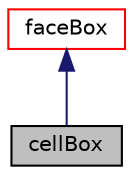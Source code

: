 digraph "cellBox"
{
  bgcolor="transparent";
  edge [fontname="Helvetica",fontsize="10",labelfontname="Helvetica",labelfontsize="10"];
  node [fontname="Helvetica",fontsize="10",shape=record];
  Node1 [label="cellBox",height=0.2,width=0.4,color="black", fillcolor="grey75", style="filled" fontcolor="black"];
  Node2 -> Node1 [dir="back",color="midnightblue",fontsize="10",style="solid",fontname="Helvetica"];
  Node2 [label="faceBox",height=0.2,width=0.4,color="red",URL="$classFoam_1_1processorLODs_1_1faceBox.html",tooltip="Creates the parallel distribution map by describing the source and target objects using box shapes..."];
}
